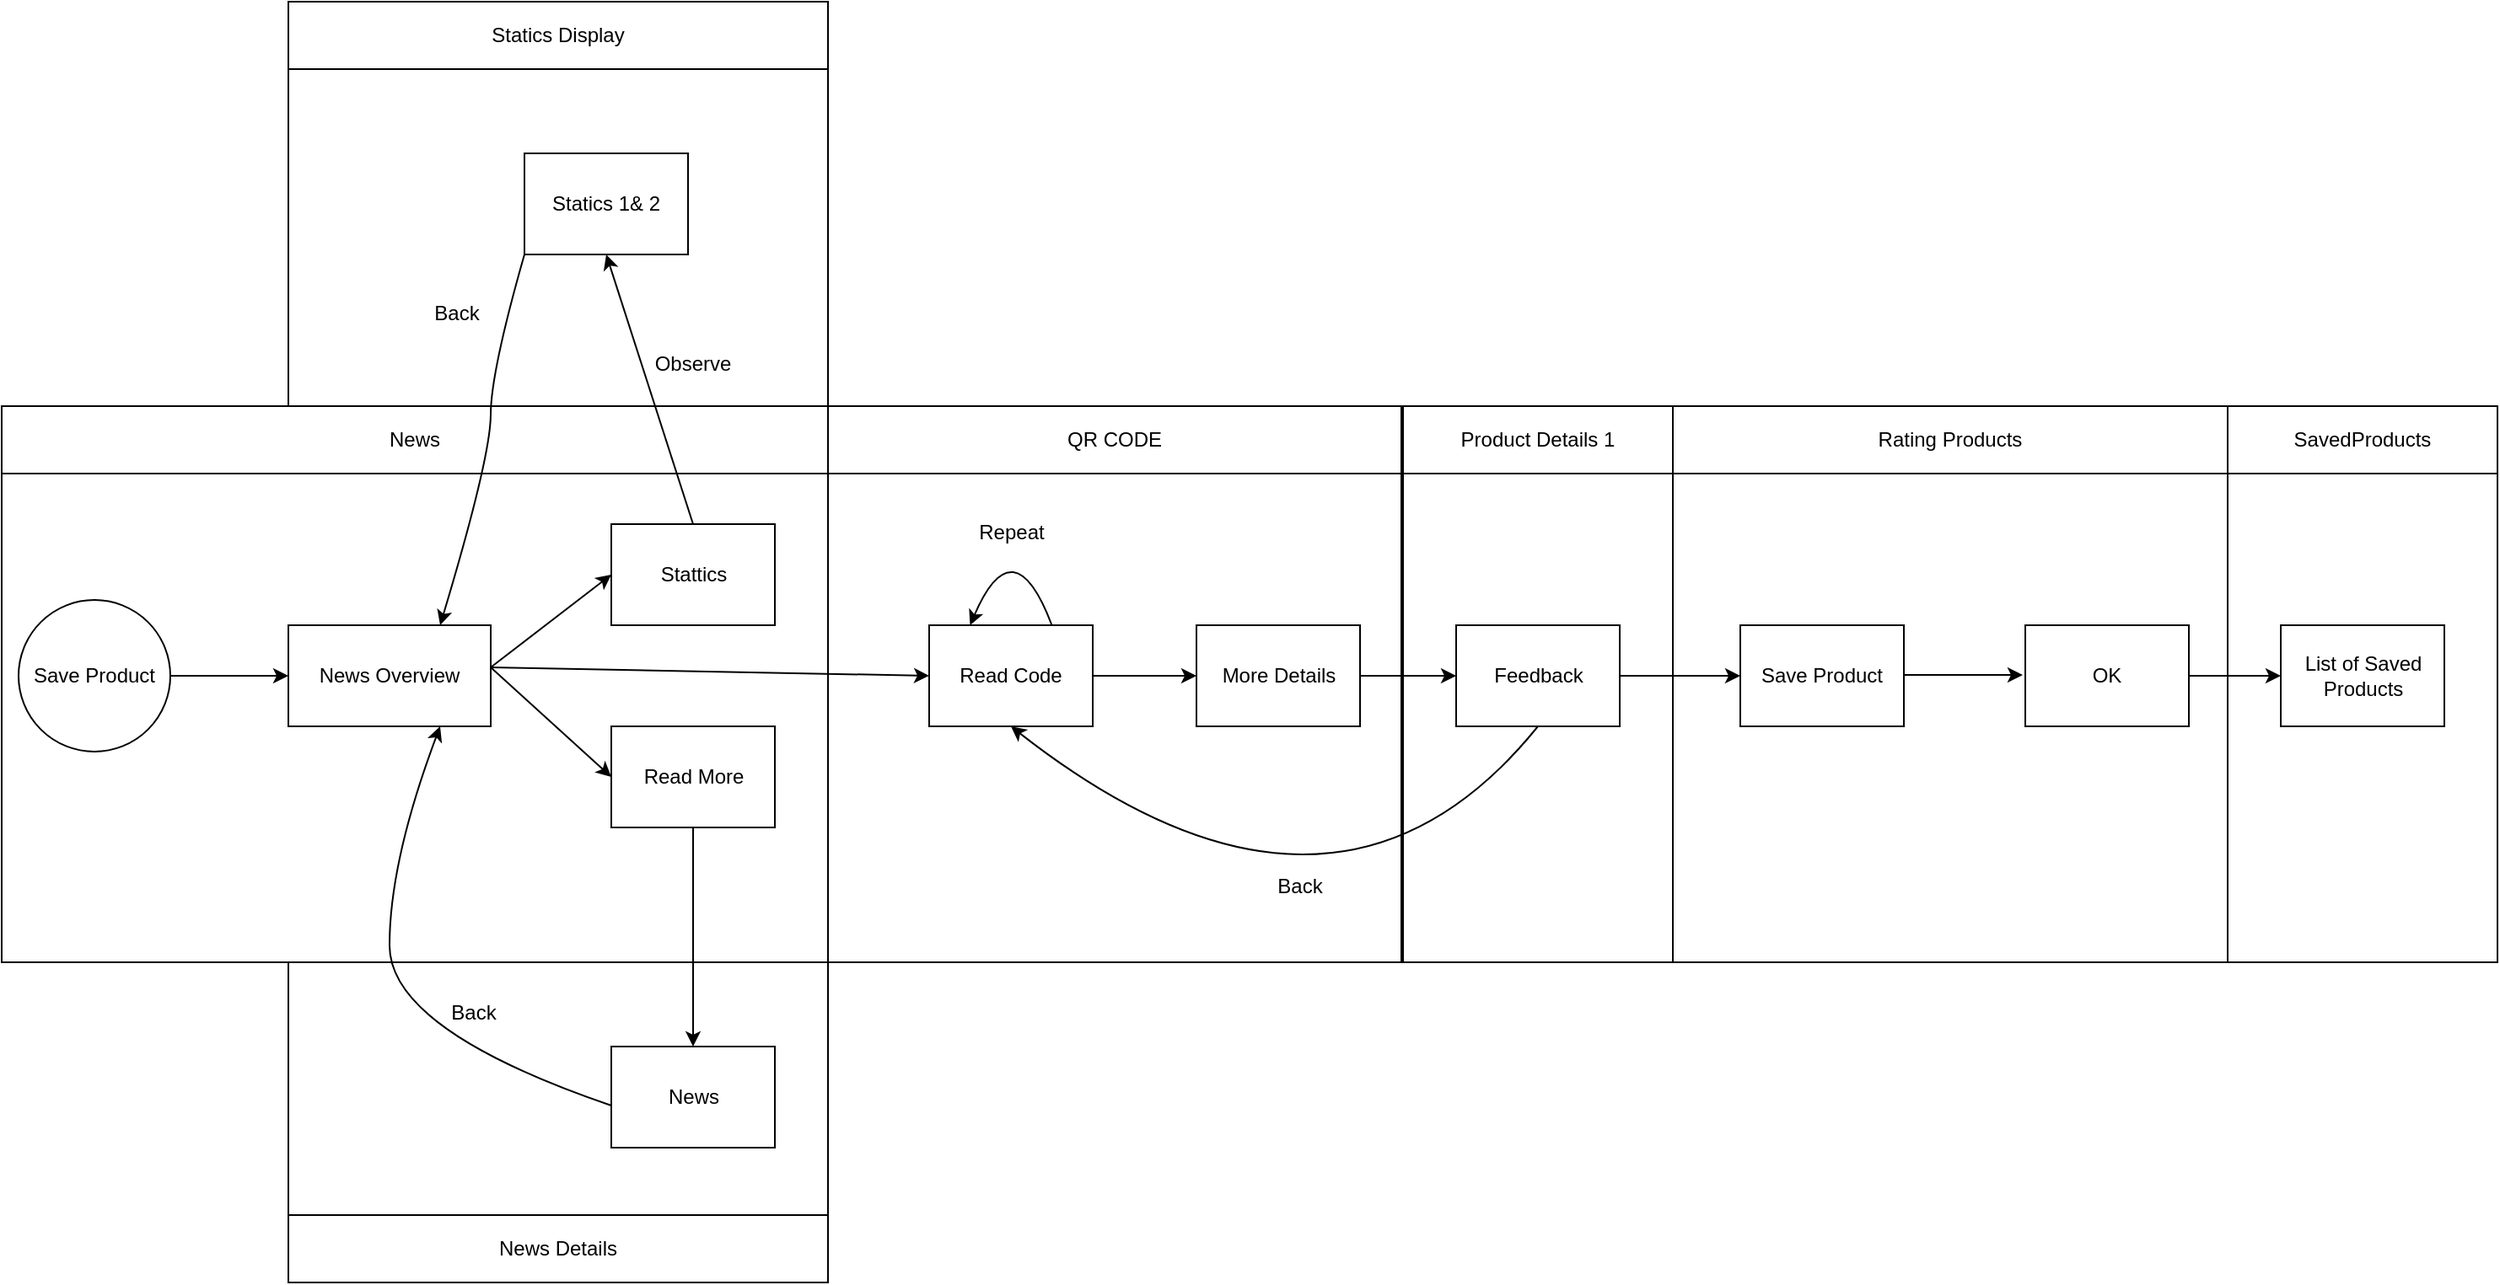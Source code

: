 <mxfile version="24.0.2" type="device">
  <diagram name="Página-1" id="iq6flt4vdOkJGDqH7qfD">
    <mxGraphModel dx="954" dy="617" grid="1" gridSize="10" guides="1" tooltips="1" connect="1" arrows="1" fold="1" page="1" pageScale="1" pageWidth="827" pageHeight="1169" math="0" shadow="0">
      <root>
        <mxCell id="0" />
        <mxCell id="1" parent="0" />
        <mxCell id="64OTHS-WfmFGj3wx8KaC-112" value="" style="rounded=0;whiteSpace=wrap;html=1;" parent="1" vertex="1">
          <mxGeometry x="1241" y="240" width="160" height="330" as="geometry" />
        </mxCell>
        <mxCell id="64OTHS-WfmFGj3wx8KaC-113" value="Product Details 1" style="rounded=0;whiteSpace=wrap;html=1;" parent="1" vertex="1">
          <mxGeometry x="1241" y="240" width="160" height="40" as="geometry" />
        </mxCell>
        <mxCell id="64OTHS-WfmFGj3wx8KaC-114" value="Feedback" style="rounded=0;whiteSpace=wrap;html=1;" parent="1" vertex="1">
          <mxGeometry x="1272.5" y="370" width="97" height="60" as="geometry" />
        </mxCell>
        <mxCell id="64OTHS-WfmFGj3wx8KaC-115" value="" style="rounded=0;whiteSpace=wrap;html=1;" parent="1" vertex="1">
          <mxGeometry x="1401" y="240" width="329" height="330" as="geometry" />
        </mxCell>
        <mxCell id="64OTHS-WfmFGj3wx8KaC-116" value="Rating Products" style="rounded=0;whiteSpace=wrap;html=1;" parent="1" vertex="1">
          <mxGeometry x="1401" y="240" width="329" height="40" as="geometry" />
        </mxCell>
        <mxCell id="64OTHS-WfmFGj3wx8KaC-117" value="" style="endArrow=classic;html=1;rounded=0;exitX=1;exitY=0.5;exitDx=0;exitDy=0;entryX=0;entryY=0.5;entryDx=0;entryDy=0;" parent="1" source="64OTHS-WfmFGj3wx8KaC-114" target="64OTHS-WfmFGj3wx8KaC-118" edge="1">
          <mxGeometry width="50" height="50" relative="1" as="geometry">
            <mxPoint x="1369.5" y="400" as="sourcePoint" />
            <mxPoint x="1279.5" y="410" as="targetPoint" />
            <Array as="points" />
          </mxGeometry>
        </mxCell>
        <mxCell id="64OTHS-WfmFGj3wx8KaC-118" value="Save Product" style="rounded=0;whiteSpace=wrap;html=1;" parent="1" vertex="1">
          <mxGeometry x="1441" y="370" width="97" height="60" as="geometry" />
        </mxCell>
        <mxCell id="64OTHS-WfmFGj3wx8KaC-119" value="OK" style="rounded=0;whiteSpace=wrap;html=1;" parent="1" vertex="1">
          <mxGeometry x="1610" y="370" width="97" height="60" as="geometry" />
        </mxCell>
        <mxCell id="64OTHS-WfmFGj3wx8KaC-107" value="" style="rounded=0;whiteSpace=wrap;html=1;" parent="1" vertex="1">
          <mxGeometry x="900" y="240" width="340" height="330" as="geometry" />
        </mxCell>
        <mxCell id="64OTHS-WfmFGj3wx8KaC-50" value="" style="rounded=0;whiteSpace=wrap;html=1;" parent="1" vertex="1">
          <mxGeometry x="580" y="570" width="320" height="190" as="geometry" />
        </mxCell>
        <mxCell id="64OTHS-WfmFGj3wx8KaC-51" value="" style="rounded=0;whiteSpace=wrap;html=1;" parent="1" vertex="1">
          <mxGeometry x="410" y="240" width="490" height="330" as="geometry" />
        </mxCell>
        <mxCell id="64OTHS-WfmFGj3wx8KaC-71" value="News" style="rounded=0;whiteSpace=wrap;html=1;" parent="1" vertex="1">
          <mxGeometry x="410" y="240" width="490" height="40" as="geometry" />
        </mxCell>
        <mxCell id="64OTHS-WfmFGj3wx8KaC-72" value="" style="endArrow=classic;html=1;rounded=0;exitX=1;exitY=0.5;exitDx=0;exitDy=0;entryX=0;entryY=0.5;entryDx=0;entryDy=0;" parent="1" target="64OTHS-WfmFGj3wx8KaC-73" edge="1">
          <mxGeometry width="50" height="50" relative="1" as="geometry">
            <mxPoint x="700" y="395" as="sourcePoint" />
            <mxPoint x="766" y="400" as="targetPoint" />
            <Array as="points" />
          </mxGeometry>
        </mxCell>
        <mxCell id="64OTHS-WfmFGj3wx8KaC-73" value="Read More" style="rounded=0;whiteSpace=wrap;html=1;" parent="1" vertex="1">
          <mxGeometry x="771.5" y="430" width="97" height="60" as="geometry" />
        </mxCell>
        <mxCell id="64OTHS-WfmFGj3wx8KaC-74" value="" style="endArrow=classic;html=1;rounded=0;exitX=1;exitY=0.5;exitDx=0;exitDy=0;entryX=0;entryY=0.5;entryDx=0;entryDy=0;" parent="1" target="64OTHS-WfmFGj3wx8KaC-75" edge="1">
          <mxGeometry width="50" height="50" relative="1" as="geometry">
            <mxPoint x="700" y="395" as="sourcePoint" />
            <mxPoint x="620" y="410" as="targetPoint" />
            <Array as="points" />
          </mxGeometry>
        </mxCell>
        <mxCell id="64OTHS-WfmFGj3wx8KaC-75" value="Stattics" style="rounded=0;whiteSpace=wrap;html=1;" parent="1" vertex="1">
          <mxGeometry x="771.5" y="310" width="97" height="60" as="geometry" />
        </mxCell>
        <mxCell id="64OTHS-WfmFGj3wx8KaC-76" value="" style="endArrow=classic;html=1;rounded=0;exitX=0.5;exitY=1;exitDx=0;exitDy=0;" parent="1" source="64OTHS-WfmFGj3wx8KaC-73" edge="1">
          <mxGeometry width="50" height="50" relative="1" as="geometry">
            <mxPoint x="720" y="410" as="sourcePoint" />
            <mxPoint x="820" y="620" as="targetPoint" />
            <Array as="points" />
          </mxGeometry>
        </mxCell>
        <mxCell id="64OTHS-WfmFGj3wx8KaC-77" value="News Details" style="rounded=0;whiteSpace=wrap;html=1;" parent="1" vertex="1">
          <mxGeometry x="580" y="720" width="320" height="40" as="geometry" />
        </mxCell>
        <mxCell id="64OTHS-WfmFGj3wx8KaC-78" value="News" style="rounded=0;whiteSpace=wrap;html=1;" parent="1" vertex="1">
          <mxGeometry x="771.5" y="620" width="97" height="60" as="geometry" />
        </mxCell>
        <mxCell id="64OTHS-WfmFGj3wx8KaC-80" value="" style="curved=1;endArrow=classic;html=1;rounded=0;exitX=0;exitY=0.5;exitDx=0;exitDy=0;entryX=0.75;entryY=1;entryDx=0;entryDy=0;" parent="1" target="OF92bRlWm9JAq1AMu3dJ-1" edge="1">
          <mxGeometry width="50" height="50" relative="1" as="geometry">
            <mxPoint x="771.5" y="655" as="sourcePoint" />
            <mxPoint x="643.75" y="440" as="targetPoint" />
            <Array as="points">
              <mxPoint x="640" y="610" />
              <mxPoint x="640" y="510" />
            </Array>
          </mxGeometry>
        </mxCell>
        <mxCell id="64OTHS-WfmFGj3wx8KaC-81" value="Back" style="text;html=1;align=center;verticalAlign=middle;whiteSpace=wrap;rounded=0;" parent="1" vertex="1">
          <mxGeometry x="660" y="585" width="60" height="30" as="geometry" />
        </mxCell>
        <mxCell id="64OTHS-WfmFGj3wx8KaC-82" value="" style="rounded=0;whiteSpace=wrap;html=1;" parent="1" vertex="1">
          <mxGeometry x="580" width="320" height="240" as="geometry" />
        </mxCell>
        <mxCell id="64OTHS-WfmFGj3wx8KaC-83" value="Statics Display" style="rounded=0;whiteSpace=wrap;html=1;" parent="1" vertex="1">
          <mxGeometry x="580" width="320" height="40" as="geometry" />
        </mxCell>
        <mxCell id="64OTHS-WfmFGj3wx8KaC-84" value="" style="endArrow=classic;html=1;rounded=0;exitX=0.5;exitY=0;exitDx=0;exitDy=0;entryX=0.5;entryY=1;entryDx=0;entryDy=0;" parent="1" source="64OTHS-WfmFGj3wx8KaC-75" target="64OTHS-WfmFGj3wx8KaC-85" edge="1">
          <mxGeometry width="50" height="50" relative="1" as="geometry">
            <mxPoint x="868.5" y="400" as="sourcePoint" />
            <mxPoint x="778.5" y="410" as="targetPoint" />
            <Array as="points" />
          </mxGeometry>
        </mxCell>
        <mxCell id="64OTHS-WfmFGj3wx8KaC-85" value="Statics 1&amp;amp; 2" style="rounded=0;whiteSpace=wrap;html=1;" parent="1" vertex="1">
          <mxGeometry x="720" y="90" width="97" height="60" as="geometry" />
        </mxCell>
        <mxCell id="64OTHS-WfmFGj3wx8KaC-86" value="" style="endArrow=classic;html=1;rounded=0;exitX=1;exitY=0.5;exitDx=0;exitDy=0;entryX=0;entryY=0.5;entryDx=0;entryDy=0;" parent="1" target="64OTHS-WfmFGj3wx8KaC-87" edge="1">
          <mxGeometry width="50" height="50" relative="1" as="geometry">
            <mxPoint x="1037" y="400" as="sourcePoint" />
            <mxPoint x="946.5" y="470" as="targetPoint" />
            <Array as="points" />
          </mxGeometry>
        </mxCell>
        <mxCell id="64OTHS-WfmFGj3wx8KaC-87" value="Read Code" style="rounded=0;whiteSpace=wrap;html=1;" parent="1" vertex="1">
          <mxGeometry x="960" y="370" width="97" height="60" as="geometry" />
        </mxCell>
        <mxCell id="64OTHS-WfmFGj3wx8KaC-90" value="" style="rounded=0;whiteSpace=wrap;html=1;" parent="1" vertex="1">
          <mxGeometry x="1730" y="240" width="160" height="330" as="geometry" />
        </mxCell>
        <mxCell id="64OTHS-WfmFGj3wx8KaC-91" value="SavedProducts" style="rounded=0;whiteSpace=wrap;html=1;" parent="1" vertex="1">
          <mxGeometry x="1730" y="240" width="160" height="40" as="geometry" />
        </mxCell>
        <mxCell id="64OTHS-WfmFGj3wx8KaC-126" value="" style="edgeStyle=orthogonalEdgeStyle;rounded=0;orthogonalLoop=1;jettySize=auto;html=1;entryX=0;entryY=0.5;entryDx=0;entryDy=0;exitX=1;exitY=0.5;exitDx=0;exitDy=0;" parent="1" source="64OTHS-WfmFGj3wx8KaC-119" target="64OTHS-WfmFGj3wx8KaC-92" edge="1">
          <mxGeometry relative="1" as="geometry">
            <mxPoint x="1710" y="400" as="sourcePoint" />
          </mxGeometry>
        </mxCell>
        <mxCell id="64OTHS-WfmFGj3wx8KaC-92" value="List of Saved Products" style="rounded=0;whiteSpace=wrap;html=1;" parent="1" vertex="1">
          <mxGeometry x="1761.5" y="370" width="97" height="60" as="geometry" />
        </mxCell>
        <mxCell id="64OTHS-WfmFGj3wx8KaC-101" value="" style="endArrow=classic;html=1;rounded=0;exitX=1;exitY=0.5;exitDx=0;exitDy=0;entryX=0;entryY=0.5;entryDx=0;entryDy=0;" parent="1" edge="1">
          <mxGeometry width="50" height="50" relative="1" as="geometry">
            <mxPoint x="1538" y="399.5" as="sourcePoint" />
            <mxPoint x="1608.5" y="399.5" as="targetPoint" />
            <Array as="points" />
          </mxGeometry>
        </mxCell>
        <mxCell id="64OTHS-WfmFGj3wx8KaC-104" value="" style="curved=1;endArrow=classic;html=1;rounded=0;entryX=0.75;entryY=0;entryDx=0;entryDy=0;exitX=0;exitY=1;exitDx=0;exitDy=0;" parent="1" source="64OTHS-WfmFGj3wx8KaC-85" target="OF92bRlWm9JAq1AMu3dJ-1" edge="1">
          <mxGeometry width="50" height="50" relative="1" as="geometry">
            <mxPoint x="781.5" y="665" as="sourcePoint" />
            <mxPoint x="655" y="350" as="targetPoint" />
            <Array as="points">
              <mxPoint x="700" y="220" />
              <mxPoint x="700" y="270" />
            </Array>
          </mxGeometry>
        </mxCell>
        <mxCell id="64OTHS-WfmFGj3wx8KaC-105" value="Back" style="text;html=1;align=center;verticalAlign=middle;whiteSpace=wrap;rounded=0;" parent="1" vertex="1">
          <mxGeometry x="650" y="170" width="60" height="30" as="geometry" />
        </mxCell>
        <mxCell id="64OTHS-WfmFGj3wx8KaC-106" value="Observe" style="text;html=1;align=center;verticalAlign=middle;whiteSpace=wrap;rounded=0;" parent="1" vertex="1">
          <mxGeometry x="790" y="200" width="60" height="30" as="geometry" />
        </mxCell>
        <mxCell id="64OTHS-WfmFGj3wx8KaC-108" value="QR CODE" style="rounded=0;whiteSpace=wrap;html=1;" parent="1" vertex="1">
          <mxGeometry x="900" y="240" width="340" height="40" as="geometry" />
        </mxCell>
        <mxCell id="64OTHS-WfmFGj3wx8KaC-109" value="" style="endArrow=classic;html=1;rounded=0;exitX=1;exitY=0.5;exitDx=0;exitDy=0;entryX=0;entryY=0.5;entryDx=0;entryDy=0;" parent="1" target="64OTHS-WfmFGj3wx8KaC-87" edge="1">
          <mxGeometry width="50" height="50" relative="1" as="geometry">
            <mxPoint x="700" y="395" as="sourcePoint" />
            <mxPoint x="782" y="470" as="targetPoint" />
            <Array as="points" />
          </mxGeometry>
        </mxCell>
        <mxCell id="64OTHS-WfmFGj3wx8KaC-110" value="More Details" style="rounded=0;whiteSpace=wrap;html=1;" parent="1" vertex="1">
          <mxGeometry x="1118.5" y="370" width="97" height="60" as="geometry" />
        </mxCell>
        <mxCell id="64OTHS-WfmFGj3wx8KaC-111" value="" style="endArrow=classic;html=1;rounded=0;entryX=0;entryY=0.5;entryDx=0;entryDy=0;" parent="1" source="64OTHS-WfmFGj3wx8KaC-87" target="64OTHS-WfmFGj3wx8KaC-110" edge="1">
          <mxGeometry width="50" height="50" relative="1" as="geometry">
            <mxPoint x="1060" y="400" as="sourcePoint" />
            <mxPoint x="940.5" y="470" as="targetPoint" />
            <Array as="points" />
          </mxGeometry>
        </mxCell>
        <mxCell id="64OTHS-WfmFGj3wx8KaC-120" value="" style="endArrow=classic;html=1;rounded=0;exitX=1;exitY=0.5;exitDx=0;exitDy=0;" parent="1" source="64OTHS-WfmFGj3wx8KaC-110" target="64OTHS-WfmFGj3wx8KaC-114" edge="1">
          <mxGeometry width="50" height="50" relative="1" as="geometry">
            <mxPoint x="1380" y="410" as="sourcePoint" />
            <mxPoint x="1270" y="400" as="targetPoint" />
            <Array as="points" />
          </mxGeometry>
        </mxCell>
        <mxCell id="64OTHS-WfmFGj3wx8KaC-121" value="" style="curved=1;endArrow=classic;html=1;rounded=0;entryX=0.5;entryY=1;entryDx=0;entryDy=0;exitX=0.5;exitY=1;exitDx=0;exitDy=0;" parent="1" source="64OTHS-WfmFGj3wx8KaC-114" target="64OTHS-WfmFGj3wx8KaC-87" edge="1">
          <mxGeometry width="50" height="50" relative="1" as="geometry">
            <mxPoint x="730" y="160" as="sourcePoint" />
            <mxPoint x="680" y="370" as="targetPoint" />
            <Array as="points">
              <mxPoint x="1200" y="580" />
            </Array>
          </mxGeometry>
        </mxCell>
        <mxCell id="64OTHS-WfmFGj3wx8KaC-122" value="Back" style="text;html=1;align=center;verticalAlign=middle;whiteSpace=wrap;rounded=0;" parent="1" vertex="1">
          <mxGeometry x="1150" y="510" width="60" height="30" as="geometry" />
        </mxCell>
        <mxCell id="64OTHS-WfmFGj3wx8KaC-123" value="" style="curved=1;endArrow=classic;html=1;rounded=0;entryX=0.25;entryY=0;entryDx=0;entryDy=0;exitX=0.75;exitY=0;exitDx=0;exitDy=0;" parent="1" source="64OTHS-WfmFGj3wx8KaC-87" target="64OTHS-WfmFGj3wx8KaC-87" edge="1">
          <mxGeometry width="50" height="50" relative="1" as="geometry">
            <mxPoint x="1331" y="440" as="sourcePoint" />
            <mxPoint x="1019" y="440" as="targetPoint" />
            <Array as="points">
              <mxPoint x="1010" y="310" />
            </Array>
          </mxGeometry>
        </mxCell>
        <mxCell id="64OTHS-WfmFGj3wx8KaC-124" value="Repeat" style="text;html=1;align=center;verticalAlign=middle;whiteSpace=wrap;rounded=0;" parent="1" vertex="1">
          <mxGeometry x="978.5" y="300" width="60" height="30" as="geometry" />
        </mxCell>
        <mxCell id="64OTHS-WfmFGj3wx8KaC-125" value="" style="endArrow=classic;html=1;rounded=0;" parent="1" edge="1">
          <mxGeometry width="50" height="50" relative="1" as="geometry">
            <mxPoint x="1760" y="400" as="sourcePoint" />
            <mxPoint x="1760" y="400" as="targetPoint" />
            <Array as="points" />
          </mxGeometry>
        </mxCell>
        <mxCell id="OF92bRlWm9JAq1AMu3dJ-1" value="News Overview" style="rounded=0;whiteSpace=wrap;html=1;" vertex="1" parent="1">
          <mxGeometry x="580" y="370" width="120" height="60" as="geometry" />
        </mxCell>
        <mxCell id="OF92bRlWm9JAq1AMu3dJ-2" value="Save Product" style="ellipse;whiteSpace=wrap;html=1;aspect=fixed;" vertex="1" parent="1">
          <mxGeometry x="420" y="355" width="90" height="90" as="geometry" />
        </mxCell>
        <mxCell id="OF92bRlWm9JAq1AMu3dJ-3" value="" style="endArrow=classic;html=1;rounded=0;" edge="1" parent="1" source="OF92bRlWm9JAq1AMu3dJ-2">
          <mxGeometry width="50" height="50" relative="1" as="geometry">
            <mxPoint x="1067" y="410" as="sourcePoint" />
            <mxPoint x="580" y="400" as="targetPoint" />
            <Array as="points" />
          </mxGeometry>
        </mxCell>
      </root>
    </mxGraphModel>
  </diagram>
</mxfile>

